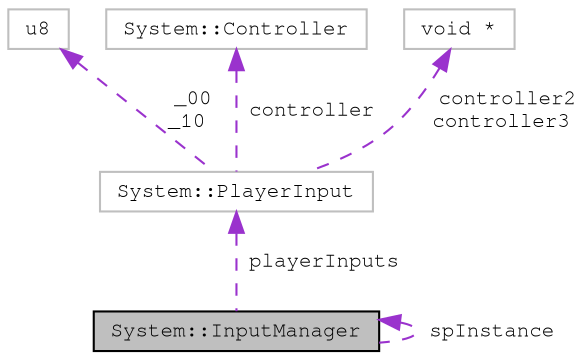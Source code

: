 digraph "System::InputManager"
{
 // LATEX_PDF_SIZE
  edge [fontname="FreeMono",fontsize="10",labelfontname="FreeMono",labelfontsize="10"];
  node [fontname="FreeMono",fontsize="10",shape=record];
  Node1 [label="System::InputManager",height=0.2,width=0.4,color="black", fillcolor="grey75", style="filled", fontcolor="black",tooltip=" "];
  Node1 -> Node1 [dir="back",color="darkorchid3",fontsize="10",style="dashed",label=" spInstance" ,fontname="FreeMono"];
  Node2 -> Node1 [dir="back",color="darkorchid3",fontsize="10",style="dashed",label=" playerInputs" ,fontname="FreeMono"];
  Node2 [label="System::PlayerInput",height=0.2,width=0.4,color="grey75", fillcolor="white", style="filled",URL="$class_system_1_1_player_input.html",tooltip=" "];
  Node3 -> Node2 [dir="back",color="darkorchid3",fontsize="10",style="dashed",label=" _00\n_10" ,fontname="FreeMono"];
  Node3 [label="u8",height=0.2,width=0.4,color="grey75", fillcolor="white", style="filled",tooltip=" "];
  Node4 -> Node2 [dir="back",color="darkorchid3",fontsize="10",style="dashed",label=" controller" ,fontname="FreeMono"];
  Node4 [label="System::Controller",height=0.2,width=0.4,color="grey75", fillcolor="white", style="filled",URL="$class_system_1_1_controller.html",tooltip=" "];
  Node5 -> Node2 [dir="back",color="darkorchid3",fontsize="10",style="dashed",label=" controller2\ncontroller3" ,fontname="FreeMono"];
  Node5 [label="void *",height=0.2,width=0.4,color="grey75", fillcolor="white", style="filled",tooltip=" "];
}
